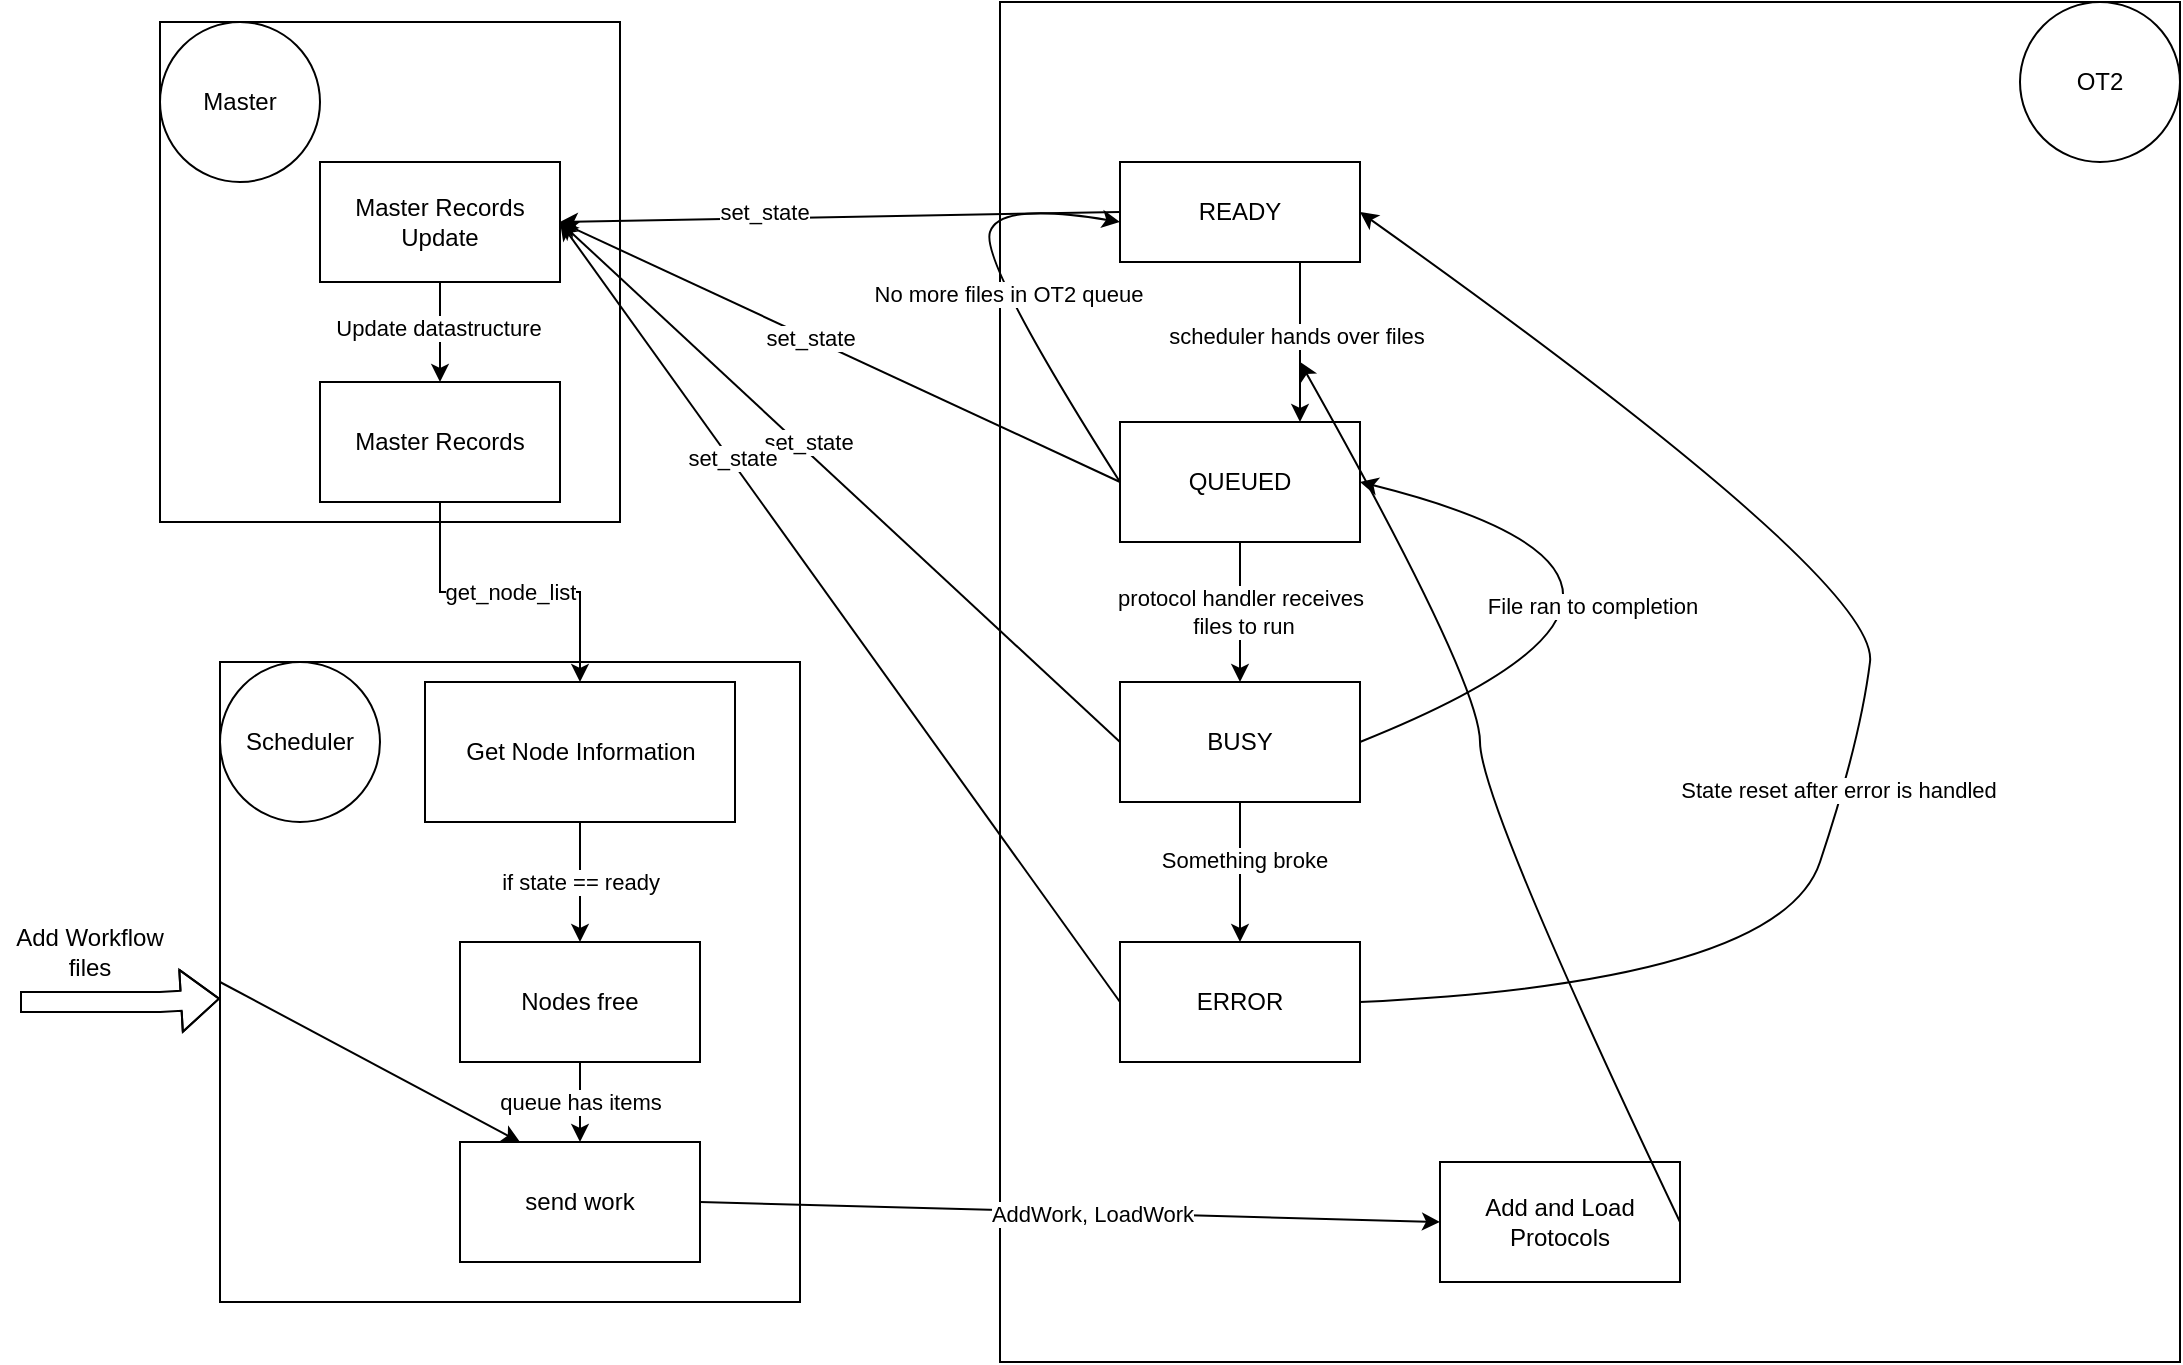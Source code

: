<mxfile version="17.1.2" type="device"><diagram id="Xv8TxpthugYWpUSrAW5F" name="Page-1"><mxGraphModel dx="2276" dy="794" grid="1" gridSize="10" guides="1" tooltips="1" connect="1" arrows="1" fold="1" page="1" pageScale="1" pageWidth="850" pageHeight="1100" math="0" shadow="0"><root><mxCell id="0"/><mxCell id="1" parent="0"/><mxCell id="H1DbydreABq30r3Bmu44-47" value="" style="rounded=0;whiteSpace=wrap;html=1;sketch=0;strokeColor=default;strokeWidth=1;fillColor=none;" vertex="1" parent="1"><mxGeometry x="-20" y="330" width="290" height="320" as="geometry"/></mxCell><mxCell id="H1DbydreABq30r3Bmu44-36" value="" style="rounded=0;whiteSpace=wrap;html=1;sketch=0;strokeColor=default;strokeWidth=1;fillColor=none;" vertex="1" parent="1"><mxGeometry x="370" width="590" height="680" as="geometry"/></mxCell><mxCell id="H1DbydreABq30r3Bmu44-34" value="" style="rounded=0;whiteSpace=wrap;html=1;sketch=0;strokeColor=default;strokeWidth=1;fillColor=none;" vertex="1" parent="1"><mxGeometry x="-50" y="10" width="230" height="250" as="geometry"/></mxCell><mxCell id="H1DbydreABq30r3Bmu44-3" value="" style="edgeStyle=orthogonalEdgeStyle;rounded=0;orthogonalLoop=1;jettySize=auto;html=1;" edge="1" parent="1" source="H1DbydreABq30r3Bmu44-1" target="H1DbydreABq30r3Bmu44-2"><mxGeometry relative="1" as="geometry"><Array as="points"><mxPoint x="520" y="170"/><mxPoint x="520" y="170"/></Array></mxGeometry></mxCell><mxCell id="H1DbydreABq30r3Bmu44-4" value="scheduler hands over files" style="edgeLabel;html=1;align=center;verticalAlign=middle;resizable=0;points=[];" vertex="1" connectable="0" parent="H1DbydreABq30r3Bmu44-3"><mxGeometry x="-0.075" y="-2" relative="1" as="geometry"><mxPoint as="offset"/></mxGeometry></mxCell><mxCell id="H1DbydreABq30r3Bmu44-1" value="READY" style="rounded=0;whiteSpace=wrap;html=1;" vertex="1" parent="1"><mxGeometry x="430" y="80" width="120" height="50" as="geometry"/></mxCell><mxCell id="H1DbydreABq30r3Bmu44-6" value="protocol handler receives&lt;br&gt;&amp;nbsp;files to run" style="edgeStyle=orthogonalEdgeStyle;rounded=0;orthogonalLoop=1;jettySize=auto;html=1;" edge="1" parent="1" source="H1DbydreABq30r3Bmu44-2" target="H1DbydreABq30r3Bmu44-5"><mxGeometry relative="1" as="geometry"/></mxCell><mxCell id="H1DbydreABq30r3Bmu44-2" value="QUEUED" style="rounded=0;whiteSpace=wrap;html=1;" vertex="1" parent="1"><mxGeometry x="430" y="210" width="120" height="60" as="geometry"/></mxCell><mxCell id="H1DbydreABq30r3Bmu44-10" value="" style="edgeStyle=orthogonalEdgeStyle;rounded=0;orthogonalLoop=1;jettySize=auto;html=1;" edge="1" parent="1" source="H1DbydreABq30r3Bmu44-5" target="H1DbydreABq30r3Bmu44-9"><mxGeometry relative="1" as="geometry"/></mxCell><mxCell id="H1DbydreABq30r3Bmu44-11" value="Something broke" style="edgeLabel;html=1;align=center;verticalAlign=middle;resizable=0;points=[];" vertex="1" connectable="0" parent="H1DbydreABq30r3Bmu44-10"><mxGeometry x="-0.171" y="2" relative="1" as="geometry"><mxPoint as="offset"/></mxGeometry></mxCell><mxCell id="H1DbydreABq30r3Bmu44-5" value="BUSY" style="rounded=0;whiteSpace=wrap;html=1;" vertex="1" parent="1"><mxGeometry x="430" y="340" width="120" height="60" as="geometry"/></mxCell><mxCell id="H1DbydreABq30r3Bmu44-7" value="" style="curved=1;endArrow=classic;html=1;rounded=0;exitX=1;exitY=0.5;exitDx=0;exitDy=0;entryX=1;entryY=0.5;entryDx=0;entryDy=0;" edge="1" parent="1" source="H1DbydreABq30r3Bmu44-5" target="H1DbydreABq30r3Bmu44-2"><mxGeometry width="50" height="50" relative="1" as="geometry"><mxPoint x="480" y="460" as="sourcePoint"/><mxPoint x="530" y="410" as="targetPoint"/><Array as="points"><mxPoint x="750" y="290"/></Array></mxGeometry></mxCell><mxCell id="H1DbydreABq30r3Bmu44-8" value="File ran to completion" style="edgeLabel;html=1;align=center;verticalAlign=middle;resizable=0;points=[];" vertex="1" connectable="0" parent="H1DbydreABq30r3Bmu44-7"><mxGeometry x="-0.37" y="20" relative="1" as="geometry"><mxPoint as="offset"/></mxGeometry></mxCell><mxCell id="H1DbydreABq30r3Bmu44-9" value="ERROR" style="rounded=0;whiteSpace=wrap;html=1;" vertex="1" parent="1"><mxGeometry x="430" y="470" width="120" height="60" as="geometry"/></mxCell><mxCell id="H1DbydreABq30r3Bmu44-12" value="" style="curved=1;endArrow=classic;html=1;rounded=0;exitX=0;exitY=0.5;exitDx=0;exitDy=0;" edge="1" parent="1" source="H1DbydreABq30r3Bmu44-2"><mxGeometry width="50" height="50" relative="1" as="geometry"><mxPoint x="480" y="460" as="sourcePoint"/><mxPoint x="430" y="110" as="targetPoint"/><Array as="points"><mxPoint x="360" y="130"/><mxPoint x="370" y="100"/></Array></mxGeometry></mxCell><mxCell id="H1DbydreABq30r3Bmu44-13" value="No more files in OT2 queue&lt;br&gt;" style="edgeLabel;html=1;align=center;verticalAlign=middle;resizable=0;points=[];" vertex="1" connectable="0" parent="H1DbydreABq30r3Bmu44-12"><mxGeometry x="-0.019" y="-3" relative="1" as="geometry"><mxPoint as="offset"/></mxGeometry></mxCell><mxCell id="H1DbydreABq30r3Bmu44-14" value="" style="curved=1;endArrow=classic;html=1;rounded=0;exitX=1;exitY=0.5;exitDx=0;exitDy=0;entryX=1;entryY=0.5;entryDx=0;entryDy=0;" edge="1" parent="1" source="H1DbydreABq30r3Bmu44-9" target="H1DbydreABq30r3Bmu44-1"><mxGeometry width="50" height="50" relative="1" as="geometry"><mxPoint x="480" y="450" as="sourcePoint"/><mxPoint x="530" y="400" as="targetPoint"/><Array as="points"><mxPoint x="760" y="490"/><mxPoint x="800" y="370"/><mxPoint x="810" y="290"/></Array></mxGeometry></mxCell><mxCell id="H1DbydreABq30r3Bmu44-15" value="State reset after error is handled" style="edgeLabel;html=1;align=center;verticalAlign=middle;resizable=0;points=[];" vertex="1" connectable="0" parent="H1DbydreABq30r3Bmu44-14"><mxGeometry x="-0.157" y="3" relative="1" as="geometry"><mxPoint as="offset"/></mxGeometry></mxCell><mxCell id="H1DbydreABq30r3Bmu44-29" value="" style="edgeStyle=orthogonalEdgeStyle;rounded=0;orthogonalLoop=1;jettySize=auto;html=1;" edge="1" parent="1" source="H1DbydreABq30r3Bmu44-16" target="H1DbydreABq30r3Bmu44-28"><mxGeometry relative="1" as="geometry"/></mxCell><mxCell id="H1DbydreABq30r3Bmu44-30" value="Update datastructure" style="edgeLabel;html=1;align=center;verticalAlign=middle;resizable=0;points=[];" vertex="1" connectable="0" parent="H1DbydreABq30r3Bmu44-29"><mxGeometry x="-0.1" y="-1" relative="1" as="geometry"><mxPoint as="offset"/></mxGeometry></mxCell><mxCell id="H1DbydreABq30r3Bmu44-16" value="Master Records Update" style="rounded=0;whiteSpace=wrap;html=1;" vertex="1" parent="1"><mxGeometry x="30" y="80" width="120" height="60" as="geometry"/></mxCell><mxCell id="H1DbydreABq30r3Bmu44-20" value="" style="endArrow=classic;html=1;rounded=0;entryX=1;entryY=0.5;entryDx=0;entryDy=0;exitX=0;exitY=0.5;exitDx=0;exitDy=0;" edge="1" parent="1" source="H1DbydreABq30r3Bmu44-1" target="H1DbydreABq30r3Bmu44-16"><mxGeometry width="50" height="50" relative="1" as="geometry"><mxPoint x="230" y="330" as="sourcePoint"/><mxPoint x="280" y="280" as="targetPoint"/></mxGeometry></mxCell><mxCell id="H1DbydreABq30r3Bmu44-26" value="set_state" style="edgeLabel;html=1;align=center;verticalAlign=middle;resizable=0;points=[];" vertex="1" connectable="0" parent="H1DbydreABq30r3Bmu44-20"><mxGeometry x="0.273" y="-3" relative="1" as="geometry"><mxPoint as="offset"/></mxGeometry></mxCell><mxCell id="H1DbydreABq30r3Bmu44-21" value="" style="endArrow=classic;html=1;rounded=0;entryX=1;entryY=0.5;entryDx=0;entryDy=0;exitX=0;exitY=0.5;exitDx=0;exitDy=0;" edge="1" parent="1" source="H1DbydreABq30r3Bmu44-2" target="H1DbydreABq30r3Bmu44-16"><mxGeometry width="50" height="50" relative="1" as="geometry"><mxPoint x="220" y="350" as="sourcePoint"/><mxPoint x="270" y="300" as="targetPoint"/></mxGeometry></mxCell><mxCell id="H1DbydreABq30r3Bmu44-25" value="set_state" style="edgeLabel;html=1;align=center;verticalAlign=middle;resizable=0;points=[];" vertex="1" connectable="0" parent="H1DbydreABq30r3Bmu44-21"><mxGeometry x="0.107" relative="1" as="geometry"><mxPoint as="offset"/></mxGeometry></mxCell><mxCell id="H1DbydreABq30r3Bmu44-22" value="" style="endArrow=classic;html=1;rounded=0;entryX=1;entryY=0.5;entryDx=0;entryDy=0;exitX=0;exitY=0.5;exitDx=0;exitDy=0;" edge="1" parent="1" source="H1DbydreABq30r3Bmu44-5" target="H1DbydreABq30r3Bmu44-16"><mxGeometry width="50" height="50" relative="1" as="geometry"><mxPoint x="230" y="390" as="sourcePoint"/><mxPoint x="280" y="340" as="targetPoint"/></mxGeometry></mxCell><mxCell id="H1DbydreABq30r3Bmu44-24" value="set_state" style="edgeLabel;html=1;align=center;verticalAlign=middle;resizable=0;points=[];" vertex="1" connectable="0" parent="H1DbydreABq30r3Bmu44-22"><mxGeometry x="0.135" y="-4" relative="1" as="geometry"><mxPoint as="offset"/></mxGeometry></mxCell><mxCell id="H1DbydreABq30r3Bmu44-23" value="" style="endArrow=classic;html=1;rounded=0;entryX=1;entryY=0.5;entryDx=0;entryDy=0;exitX=0;exitY=0.5;exitDx=0;exitDy=0;" edge="1" parent="1" source="H1DbydreABq30r3Bmu44-9" target="H1DbydreABq30r3Bmu44-16"><mxGeometry width="50" height="50" relative="1" as="geometry"><mxPoint x="230" y="450" as="sourcePoint"/><mxPoint x="280" y="400" as="targetPoint"/></mxGeometry></mxCell><mxCell id="H1DbydreABq30r3Bmu44-27" value="set_state" style="edgeLabel;html=1;align=center;verticalAlign=middle;resizable=0;points=[];" vertex="1" connectable="0" parent="H1DbydreABq30r3Bmu44-23"><mxGeometry x="0.393" y="-1" relative="1" as="geometry"><mxPoint as="offset"/></mxGeometry></mxCell><mxCell id="H1DbydreABq30r3Bmu44-41" value="get_node_list" style="edgeStyle=orthogonalEdgeStyle;rounded=0;orthogonalLoop=1;jettySize=auto;html=1;" edge="1" parent="1" source="H1DbydreABq30r3Bmu44-28" target="H1DbydreABq30r3Bmu44-40"><mxGeometry relative="1" as="geometry"/></mxCell><mxCell id="H1DbydreABq30r3Bmu44-28" value="Master Records" style="rounded=0;whiteSpace=wrap;html=1;" vertex="1" parent="1"><mxGeometry x="30" y="190" width="120" height="60" as="geometry"/></mxCell><mxCell id="H1DbydreABq30r3Bmu44-37" value="OT2" style="ellipse;whiteSpace=wrap;html=1;aspect=fixed;sketch=0;strokeColor=default;strokeWidth=1;fillColor=default;" vertex="1" parent="1"><mxGeometry x="880" width="80" height="80" as="geometry"/></mxCell><mxCell id="H1DbydreABq30r3Bmu44-38" value="Master" style="ellipse;whiteSpace=wrap;html=1;aspect=fixed;sketch=0;strokeColor=default;strokeWidth=1;fillColor=default;" vertex="1" parent="1"><mxGeometry x="-50" y="10" width="80" height="80" as="geometry"/></mxCell><mxCell id="H1DbydreABq30r3Bmu44-43" value="if state == ready" style="edgeStyle=orthogonalEdgeStyle;rounded=0;orthogonalLoop=1;jettySize=auto;html=1;" edge="1" parent="1" source="H1DbydreABq30r3Bmu44-40" target="H1DbydreABq30r3Bmu44-42"><mxGeometry relative="1" as="geometry"/></mxCell><mxCell id="H1DbydreABq30r3Bmu44-40" value="Get Node Information" style="rounded=0;whiteSpace=wrap;html=1;sketch=0;strokeColor=default;strokeWidth=1;fillColor=default;" vertex="1" parent="1"><mxGeometry x="82.5" y="340" width="155" height="70" as="geometry"/></mxCell><mxCell id="H1DbydreABq30r3Bmu44-45" value="" style="edgeStyle=orthogonalEdgeStyle;rounded=0;orthogonalLoop=1;jettySize=auto;html=1;" edge="1" parent="1" source="H1DbydreABq30r3Bmu44-42" target="H1DbydreABq30r3Bmu44-44"><mxGeometry relative="1" as="geometry"/></mxCell><mxCell id="H1DbydreABq30r3Bmu44-46" value="queue has items" style="edgeLabel;html=1;align=center;verticalAlign=middle;resizable=0;points=[];" vertex="1" connectable="0" parent="H1DbydreABq30r3Bmu44-45"><mxGeometry relative="1" as="geometry"><mxPoint as="offset"/></mxGeometry></mxCell><mxCell id="H1DbydreABq30r3Bmu44-42" value="Nodes free" style="rounded=0;whiteSpace=wrap;html=1;sketch=0;strokeColor=default;strokeWidth=1;fillColor=default;" vertex="1" parent="1"><mxGeometry x="100" y="470" width="120" height="60" as="geometry"/></mxCell><mxCell id="H1DbydreABq30r3Bmu44-44" value="send work" style="rounded=0;whiteSpace=wrap;html=1;sketch=0;strokeColor=default;strokeWidth=1;fillColor=default;" vertex="1" parent="1"><mxGeometry x="100" y="570" width="120" height="60" as="geometry"/></mxCell><mxCell id="H1DbydreABq30r3Bmu44-48" value="Scheduler" style="ellipse;whiteSpace=wrap;html=1;aspect=fixed;sketch=0;strokeColor=default;strokeWidth=1;fillColor=default;" vertex="1" parent="1"><mxGeometry x="-20" y="330" width="80" height="80" as="geometry"/></mxCell><mxCell id="H1DbydreABq30r3Bmu44-49" value="" style="shape=flexArrow;endArrow=classic;html=1;rounded=0;" edge="1" parent="1" target="H1DbydreABq30r3Bmu44-47"><mxGeometry width="50" height="50" relative="1" as="geometry"><mxPoint x="-120" y="500" as="sourcePoint"/><mxPoint x="-20" y="500" as="targetPoint"/><Array as="points"><mxPoint x="-70" y="500"/><mxPoint x="-50" y="500"/></Array></mxGeometry></mxCell><mxCell id="H1DbydreABq30r3Bmu44-50" value="Add Workflow files" style="text;html=1;strokeColor=none;fillColor=none;align=center;verticalAlign=middle;whiteSpace=wrap;rounded=0;sketch=0;" vertex="1" parent="1"><mxGeometry x="-130" y="460" width="90" height="30" as="geometry"/></mxCell><mxCell id="H1DbydreABq30r3Bmu44-53" value="" style="endArrow=classic;html=1;rounded=0;exitX=0;exitY=0.5;exitDx=0;exitDy=0;entryX=0.25;entryY=0;entryDx=0;entryDy=0;" edge="1" parent="1" source="H1DbydreABq30r3Bmu44-47" target="H1DbydreABq30r3Bmu44-44"><mxGeometry width="50" height="50" relative="1" as="geometry"><mxPoint x="10" y="530" as="sourcePoint"/><mxPoint x="60" y="480" as="targetPoint"/></mxGeometry></mxCell><mxCell id="H1DbydreABq30r3Bmu44-54" value="Add and Load Protocols" style="rounded=0;whiteSpace=wrap;html=1;sketch=0;strokeColor=default;strokeWidth=1;fillColor=default;" vertex="1" parent="1"><mxGeometry x="590" y="580" width="120" height="60" as="geometry"/></mxCell><mxCell id="H1DbydreABq30r3Bmu44-59" value="" style="endArrow=classic;html=1;rounded=0;exitX=1;exitY=0.5;exitDx=0;exitDy=0;entryX=0;entryY=0.5;entryDx=0;entryDy=0;" edge="1" parent="1" source="H1DbydreABq30r3Bmu44-44" target="H1DbydreABq30r3Bmu44-54"><mxGeometry width="50" height="50" relative="1" as="geometry"><mxPoint x="290" y="620" as="sourcePoint"/><mxPoint x="340" y="570" as="targetPoint"/></mxGeometry></mxCell><mxCell id="H1DbydreABq30r3Bmu44-60" value="AddWork, LoadWork" style="edgeLabel;html=1;align=center;verticalAlign=middle;resizable=0;points=[];" vertex="1" connectable="0" parent="H1DbydreABq30r3Bmu44-59"><mxGeometry x="0.059" relative="1" as="geometry"><mxPoint as="offset"/></mxGeometry></mxCell><mxCell id="H1DbydreABq30r3Bmu44-61" value="" style="curved=1;endArrow=classic;html=1;rounded=0;exitX=1;exitY=0.5;exitDx=0;exitDy=0;" edge="1" parent="1" source="H1DbydreABq30r3Bmu44-54"><mxGeometry width="50" height="50" relative="1" as="geometry"><mxPoint x="790" y="580" as="sourcePoint"/><mxPoint x="520" y="180" as="targetPoint"/><Array as="points"><mxPoint x="610" y="400"/><mxPoint x="610" y="340"/></Array></mxGeometry></mxCell></root></mxGraphModel></diagram></mxfile>